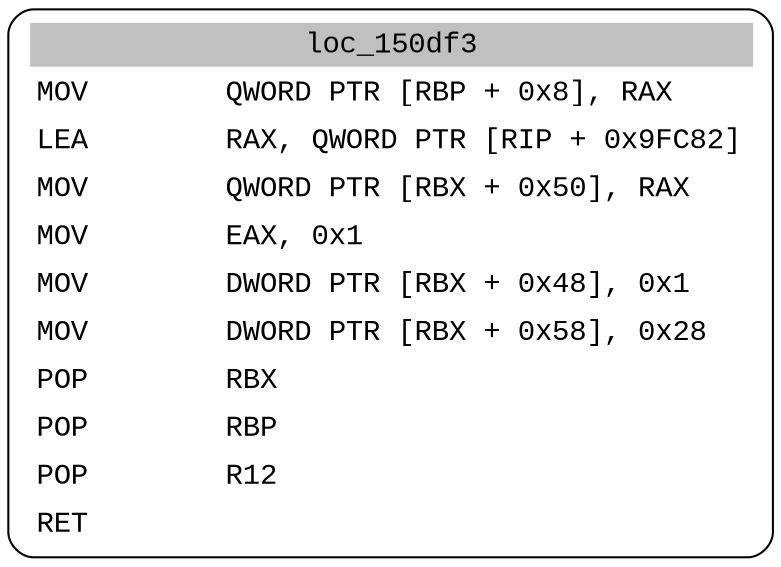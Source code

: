 digraph asm_graph {
1941 [
shape="Mrecord" fontname="Courier New"label =<<table border="0" cellborder="0" cellpadding="3"><tr><td align="center" colspan="2" bgcolor="grey">loc_150df3</td></tr><tr><td align="left">MOV        QWORD PTR [RBP + 0x8], RAX</td></tr><tr><td align="left">LEA        RAX, QWORD PTR [RIP + 0x9FC82]</td></tr><tr><td align="left">MOV        QWORD PTR [RBX + 0x50], RAX</td></tr><tr><td align="left">MOV        EAX, 0x1</td></tr><tr><td align="left">MOV        DWORD PTR [RBX + 0x48], 0x1</td></tr><tr><td align="left">MOV        DWORD PTR [RBX + 0x58], 0x28</td></tr><tr><td align="left">POP        RBX</td></tr><tr><td align="left">POP        RBP</td></tr><tr><td align="left">POP        R12</td></tr><tr><td align="left">RET        </td></tr></table>> ];
}